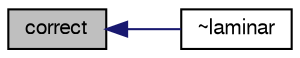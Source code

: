 digraph "correct"
{
  bgcolor="transparent";
  edge [fontname="FreeSans",fontsize="10",labelfontname="FreeSans",labelfontsize="10"];
  node [fontname="FreeSans",fontsize="10",shape=record];
  rankdir="LR";
  Node2618 [label="correct",height=0.2,width=0.4,color="black", fillcolor="grey75", style="filled", fontcolor="black"];
  Node2618 -> Node2619 [dir="back",color="midnightblue",fontsize="10",style="solid",fontname="FreeSans"];
  Node2619 [label="~laminar",height=0.2,width=0.4,color="black",URL="$a31098.html#aab3f0df2cec4d39fb61a7fc06033240c",tooltip="Destructor. "];
}
